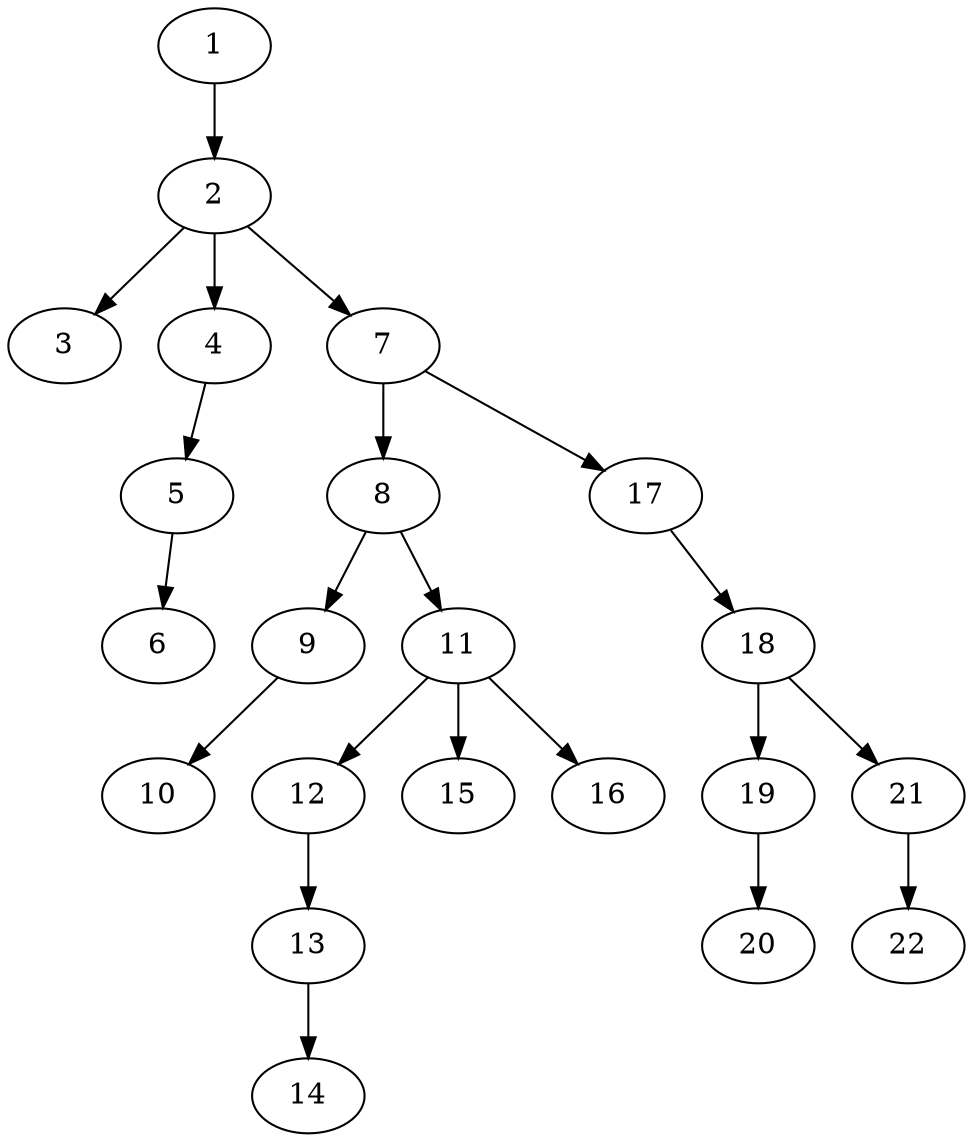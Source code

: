 strict digraph "" {
	1 -> 2;
	2 -> 3;
	2 -> 4;
	2 -> 7;
	4 -> 5;
	5 -> 6;
	7 -> 8;
	7 -> 17;
	8 -> 9;
	8 -> 11;
	9 -> 10;
	11 -> 12;
	11 -> 15;
	11 -> 16;
	12 -> 13;
	13 -> 14;
	17 -> 18;
	18 -> 19;
	18 -> 21;
	19 -> 20;
	21 -> 22;
}
